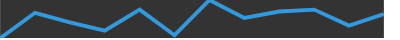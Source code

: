 ---
config:
  theme: dark
  xyChart:
    width: 200
    height: 20
    plotReservedSpacePercent: 100
---
    xychart
      line [5000, 9000, 7500, 6200, 9500, 5500, 11000, 8200, 9200, 9500, 7000, 8800]